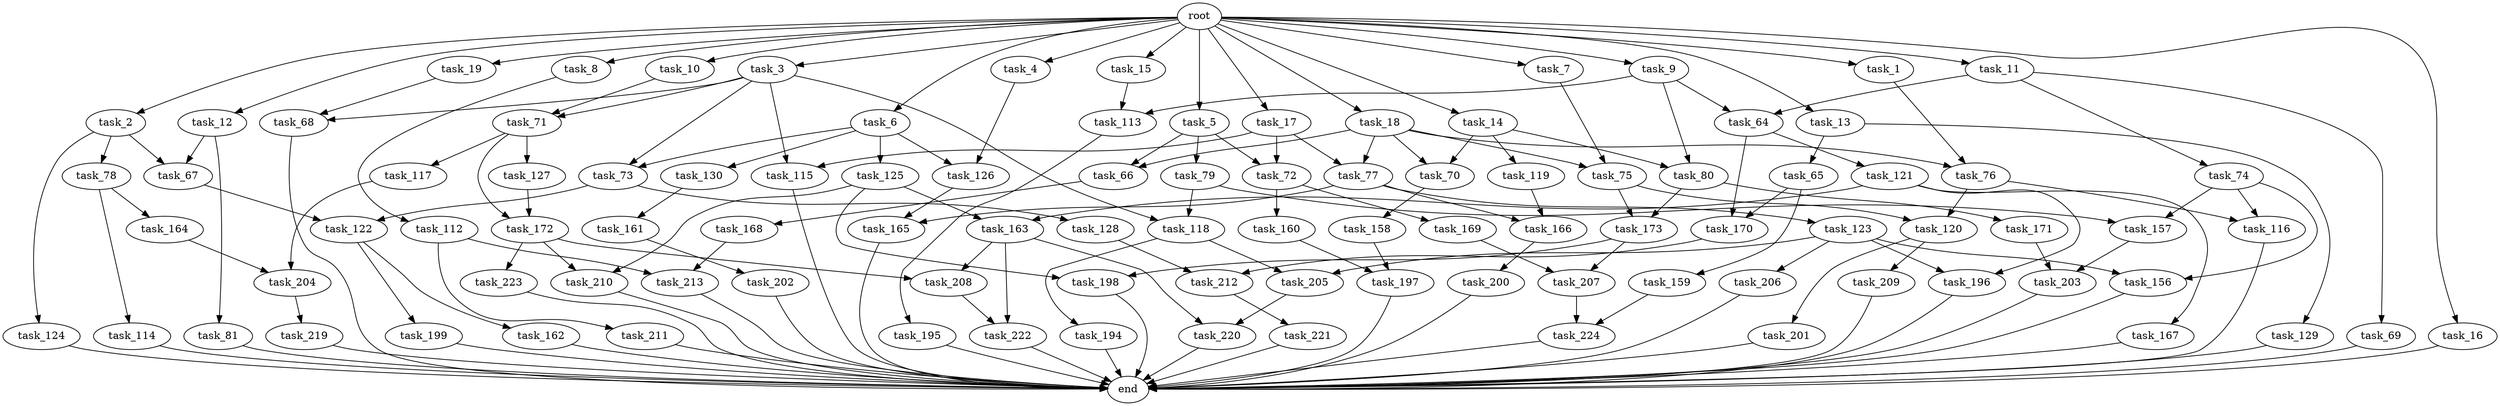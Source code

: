 digraph G {
  root [size="0.000000"];
  task_1 [size="10.240000"];
  task_2 [size="10.240000"];
  task_3 [size="10.240000"];
  task_4 [size="10.240000"];
  task_5 [size="10.240000"];
  task_6 [size="10.240000"];
  task_7 [size="10.240000"];
  task_8 [size="10.240000"];
  task_9 [size="10.240000"];
  task_10 [size="10.240000"];
  task_11 [size="10.240000"];
  task_12 [size="10.240000"];
  task_13 [size="10.240000"];
  task_14 [size="10.240000"];
  task_15 [size="10.240000"];
  task_16 [size="10.240000"];
  task_17 [size="10.240000"];
  task_18 [size="10.240000"];
  task_19 [size="10.240000"];
  task_64 [size="6184752906.240000"];
  task_65 [size="4209067950.080000"];
  task_66 [size="8933531975.680000"];
  task_67 [size="7301444403.200000"];
  task_68 [size="10050223472.639999"];
  task_69 [size="3092376453.120000"];
  task_70 [size="2491081031.680000"];
  task_71 [size="7730941132.800000"];
  task_72 [size="11682311045.120001"];
  task_73 [size="13915694039.040001"];
  task_74 [size="3092376453.120000"];
  task_75 [size="3435973836.800000"];
  task_76 [size="8933531975.680000"];
  task_77 [size="3435973836.800000"];
  task_78 [size="4209067950.080000"];
  task_79 [size="8589934592.000000"];
  task_80 [size="5239860101.120000"];
  task_81 [size="3092376453.120000"];
  task_112 [size="8589934592.000000"];
  task_113 [size="3435973836.800000"];
  task_114 [size="343597383.680000"];
  task_115 [size="10050223472.639999"];
  task_116 [size="9964324126.719999"];
  task_117 [size="6957847019.520000"];
  task_118 [size="13915694039.040001"];
  task_119 [size="2147483648.000000"];
  task_120 [size="1717986918.400000"];
  task_121 [size="8589934592.000000"];
  task_122 [size="8418135900.160000"];
  task_123 [size="343597383.680000"];
  task_124 [size="4209067950.080000"];
  task_125 [size="6957847019.520000"];
  task_126 [size="8332236554.240000"];
  task_127 [size="6957847019.520000"];
  task_128 [size="4209067950.080000"];
  task_129 [size="4209067950.080000"];
  task_130 [size="6957847019.520000"];
  task_156 [size="9964324126.719999"];
  task_157 [size="15547781611.520000"];
  task_158 [size="3092376453.120000"];
  task_159 [size="343597383.680000"];
  task_160 [size="5497558138.880000"];
  task_161 [size="4209067950.080000"];
  task_162 [size="5497558138.880000"];
  task_163 [size="11166914969.600000"];
  task_164 [size="343597383.680000"];
  task_165 [size="2491081031.680000"];
  task_166 [size="4552665333.760000"];
  task_167 [size="4209067950.080000"];
  task_168 [size="343597383.680000"];
  task_169 [size="5497558138.880000"];
  task_170 [size="8933531975.680000"];
  task_171 [size="4209067950.080000"];
  task_172 [size="11166914969.600000"];
  task_173 [size="4552665333.760000"];
  task_194 [size="6957847019.520000"];
  task_195 [size="1374389534.720000"];
  task_196 [size="5583457484.800000"];
  task_197 [size="11682311045.120001"];
  task_198 [size="11166914969.600000"];
  task_199 [size="5497558138.880000"];
  task_200 [size="343597383.680000"];
  task_201 [size="1374389534.720000"];
  task_202 [size="4209067950.080000"];
  task_203 [size="9964324126.719999"];
  task_204 [size="10995116277.760000"];
  task_205 [size="8332236554.240000"];
  task_206 [size="1374389534.720000"];
  task_207 [size="4982162063.360000"];
  task_208 [size="9706626088.960001"];
  task_209 [size="1374389534.720000"];
  task_210 [size="12455405158.400000"];
  task_211 [size="3092376453.120000"];
  task_212 [size="9105330667.520000"];
  task_213 [size="8589934592.000000"];
  task_219 [size="4209067950.080000"];
  task_220 [size="4552665333.760000"];
  task_221 [size="8589934592.000000"];
  task_222 [size="12799002542.080000"];
  task_223 [size="5497558138.880000"];
  task_224 [size="9105330667.520000"];
  end [size="0.000000"];

  root -> task_1 [size="1.000000"];
  root -> task_2 [size="1.000000"];
  root -> task_3 [size="1.000000"];
  root -> task_4 [size="1.000000"];
  root -> task_5 [size="1.000000"];
  root -> task_6 [size="1.000000"];
  root -> task_7 [size="1.000000"];
  root -> task_8 [size="1.000000"];
  root -> task_9 [size="1.000000"];
  root -> task_10 [size="1.000000"];
  root -> task_11 [size="1.000000"];
  root -> task_12 [size="1.000000"];
  root -> task_13 [size="1.000000"];
  root -> task_14 [size="1.000000"];
  root -> task_15 [size="1.000000"];
  root -> task_16 [size="1.000000"];
  root -> task_17 [size="1.000000"];
  root -> task_18 [size="1.000000"];
  root -> task_19 [size="1.000000"];
  task_1 -> task_76 [size="838860800.000000"];
  task_2 -> task_67 [size="411041792.000000"];
  task_2 -> task_78 [size="411041792.000000"];
  task_2 -> task_124 [size="411041792.000000"];
  task_3 -> task_68 [size="679477248.000000"];
  task_3 -> task_71 [size="679477248.000000"];
  task_3 -> task_73 [size="679477248.000000"];
  task_3 -> task_115 [size="679477248.000000"];
  task_3 -> task_118 [size="679477248.000000"];
  task_4 -> task_126 [size="134217728.000000"];
  task_5 -> task_66 [size="838860800.000000"];
  task_5 -> task_72 [size="838860800.000000"];
  task_5 -> task_79 [size="838860800.000000"];
  task_6 -> task_73 [size="679477248.000000"];
  task_6 -> task_125 [size="679477248.000000"];
  task_6 -> task_126 [size="679477248.000000"];
  task_6 -> task_130 [size="679477248.000000"];
  task_7 -> task_75 [size="301989888.000000"];
  task_8 -> task_112 [size="838860800.000000"];
  task_9 -> task_64 [size="301989888.000000"];
  task_9 -> task_80 [size="301989888.000000"];
  task_9 -> task_113 [size="301989888.000000"];
  task_10 -> task_71 [size="75497472.000000"];
  task_11 -> task_64 [size="301989888.000000"];
  task_11 -> task_69 [size="301989888.000000"];
  task_11 -> task_74 [size="301989888.000000"];
  task_12 -> task_67 [size="301989888.000000"];
  task_12 -> task_81 [size="301989888.000000"];
  task_13 -> task_65 [size="411041792.000000"];
  task_13 -> task_129 [size="411041792.000000"];
  task_14 -> task_70 [size="209715200.000000"];
  task_14 -> task_80 [size="209715200.000000"];
  task_14 -> task_119 [size="209715200.000000"];
  task_15 -> task_113 [size="33554432.000000"];
  task_16 -> end [size="1.000000"];
  task_17 -> task_72 [size="301989888.000000"];
  task_17 -> task_77 [size="301989888.000000"];
  task_17 -> task_115 [size="301989888.000000"];
  task_18 -> task_66 [size="33554432.000000"];
  task_18 -> task_70 [size="33554432.000000"];
  task_18 -> task_75 [size="33554432.000000"];
  task_18 -> task_76 [size="33554432.000000"];
  task_18 -> task_77 [size="33554432.000000"];
  task_19 -> task_68 [size="301989888.000000"];
  task_64 -> task_121 [size="838860800.000000"];
  task_64 -> task_170 [size="838860800.000000"];
  task_65 -> task_159 [size="33554432.000000"];
  task_65 -> task_170 [size="33554432.000000"];
  task_66 -> task_168 [size="33554432.000000"];
  task_67 -> task_122 [size="411041792.000000"];
  task_68 -> end [size="1.000000"];
  task_69 -> end [size="1.000000"];
  task_70 -> task_158 [size="301989888.000000"];
  task_71 -> task_117 [size="679477248.000000"];
  task_71 -> task_127 [size="679477248.000000"];
  task_71 -> task_172 [size="679477248.000000"];
  task_72 -> task_160 [size="536870912.000000"];
  task_72 -> task_169 [size="536870912.000000"];
  task_73 -> task_122 [size="411041792.000000"];
  task_73 -> task_128 [size="411041792.000000"];
  task_74 -> task_116 [size="838860800.000000"];
  task_74 -> task_156 [size="838860800.000000"];
  task_74 -> task_157 [size="838860800.000000"];
  task_75 -> task_120 [size="33554432.000000"];
  task_75 -> task_173 [size="33554432.000000"];
  task_76 -> task_116 [size="134217728.000000"];
  task_76 -> task_120 [size="134217728.000000"];
  task_77 -> task_123 [size="33554432.000000"];
  task_77 -> task_165 [size="33554432.000000"];
  task_77 -> task_166 [size="33554432.000000"];
  task_78 -> task_114 [size="33554432.000000"];
  task_78 -> task_164 [size="33554432.000000"];
  task_79 -> task_118 [size="679477248.000000"];
  task_79 -> task_157 [size="679477248.000000"];
  task_80 -> task_171 [size="411041792.000000"];
  task_80 -> task_173 [size="411041792.000000"];
  task_81 -> end [size="1.000000"];
  task_112 -> task_211 [size="301989888.000000"];
  task_112 -> task_213 [size="301989888.000000"];
  task_113 -> task_195 [size="134217728.000000"];
  task_114 -> end [size="1.000000"];
  task_115 -> end [size="1.000000"];
  task_116 -> end [size="1.000000"];
  task_117 -> task_204 [size="536870912.000000"];
  task_118 -> task_194 [size="679477248.000000"];
  task_118 -> task_205 [size="679477248.000000"];
  task_119 -> task_166 [size="411041792.000000"];
  task_120 -> task_201 [size="134217728.000000"];
  task_120 -> task_209 [size="134217728.000000"];
  task_121 -> task_163 [size="411041792.000000"];
  task_121 -> task_167 [size="411041792.000000"];
  task_121 -> task_196 [size="411041792.000000"];
  task_122 -> task_162 [size="536870912.000000"];
  task_122 -> task_199 [size="536870912.000000"];
  task_123 -> task_156 [size="134217728.000000"];
  task_123 -> task_196 [size="134217728.000000"];
  task_123 -> task_205 [size="134217728.000000"];
  task_123 -> task_206 [size="134217728.000000"];
  task_124 -> end [size="1.000000"];
  task_125 -> task_163 [size="679477248.000000"];
  task_125 -> task_198 [size="679477248.000000"];
  task_125 -> task_210 [size="679477248.000000"];
  task_126 -> task_165 [size="209715200.000000"];
  task_127 -> task_172 [size="411041792.000000"];
  task_128 -> task_212 [size="209715200.000000"];
  task_129 -> end [size="1.000000"];
  task_130 -> task_161 [size="411041792.000000"];
  task_156 -> end [size="1.000000"];
  task_157 -> task_203 [size="134217728.000000"];
  task_158 -> task_197 [size="301989888.000000"];
  task_159 -> task_224 [size="209715200.000000"];
  task_160 -> task_197 [size="838860800.000000"];
  task_161 -> task_202 [size="411041792.000000"];
  task_162 -> end [size="1.000000"];
  task_163 -> task_208 [size="411041792.000000"];
  task_163 -> task_220 [size="411041792.000000"];
  task_163 -> task_222 [size="411041792.000000"];
  task_164 -> task_204 [size="536870912.000000"];
  task_165 -> end [size="1.000000"];
  task_166 -> task_200 [size="33554432.000000"];
  task_167 -> end [size="1.000000"];
  task_168 -> task_213 [size="536870912.000000"];
  task_169 -> task_207 [size="75497472.000000"];
  task_170 -> task_212 [size="679477248.000000"];
  task_171 -> task_203 [size="838860800.000000"];
  task_172 -> task_208 [size="536870912.000000"];
  task_172 -> task_210 [size="536870912.000000"];
  task_172 -> task_223 [size="536870912.000000"];
  task_173 -> task_198 [size="411041792.000000"];
  task_173 -> task_207 [size="411041792.000000"];
  task_194 -> end [size="1.000000"];
  task_195 -> end [size="1.000000"];
  task_196 -> end [size="1.000000"];
  task_197 -> end [size="1.000000"];
  task_198 -> end [size="1.000000"];
  task_199 -> end [size="1.000000"];
  task_200 -> end [size="1.000000"];
  task_201 -> end [size="1.000000"];
  task_202 -> end [size="1.000000"];
  task_203 -> end [size="1.000000"];
  task_204 -> task_219 [size="411041792.000000"];
  task_205 -> task_220 [size="33554432.000000"];
  task_206 -> end [size="1.000000"];
  task_207 -> task_224 [size="679477248.000000"];
  task_208 -> task_222 [size="838860800.000000"];
  task_209 -> end [size="1.000000"];
  task_210 -> end [size="1.000000"];
  task_211 -> end [size="1.000000"];
  task_212 -> task_221 [size="838860800.000000"];
  task_213 -> end [size="1.000000"];
  task_219 -> end [size="1.000000"];
  task_220 -> end [size="1.000000"];
  task_221 -> end [size="1.000000"];
  task_222 -> end [size="1.000000"];
  task_223 -> end [size="1.000000"];
  task_224 -> end [size="1.000000"];
}
